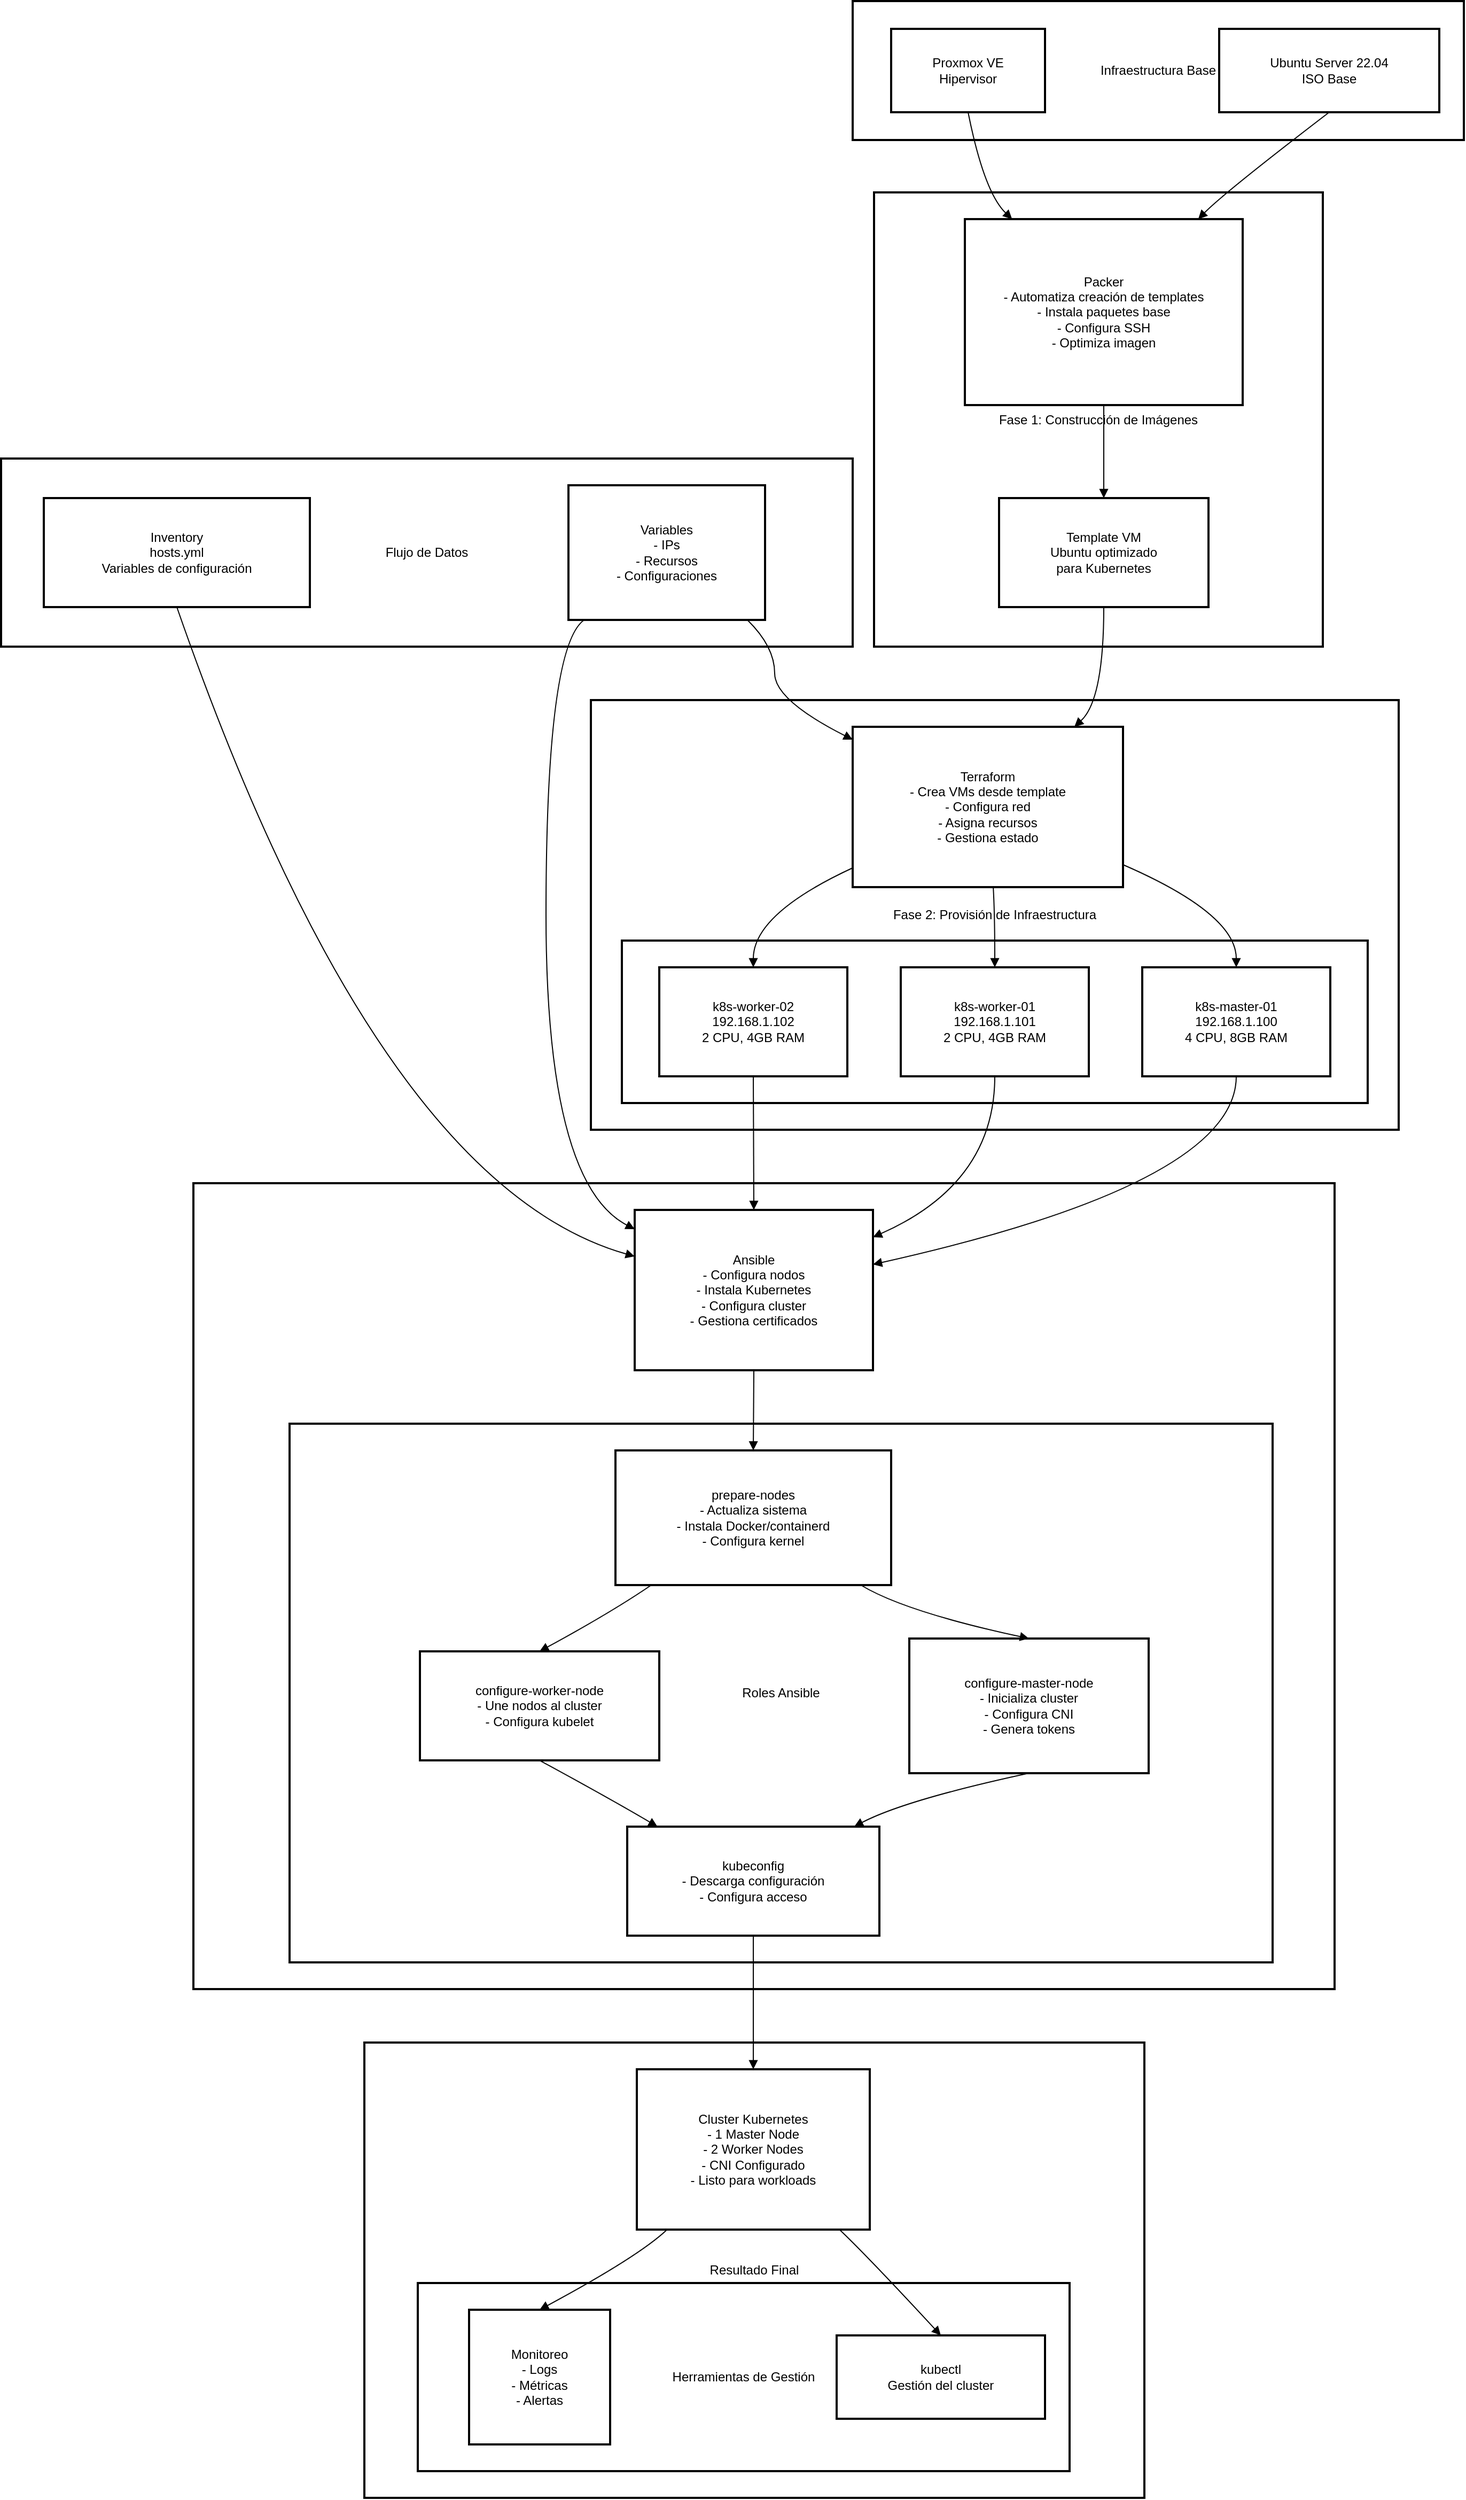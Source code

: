<mxfile pages="3">
    <diagram name="borrador" id="EOep6sYyfRCIiJYLCk0T">
        <mxGraphModel dx="2523" dy="-37" grid="1" gridSize="10" guides="1" tooltips="1" connect="1" arrows="1" fold="1" page="1" pageScale="1" pageWidth="1169" pageHeight="827" math="0" shadow="0">
            <root>
                <mxCell id="0"/>
                <mxCell id="1" parent="0"/>
                <mxCell id="mFb8nnfa_xNnAVvvvzYQ-1" value="Flujo de Datos" style="whiteSpace=wrap;strokeWidth=2;" parent="1" vertex="1">
                    <mxGeometry x="-720" y="1288" width="797" height="176" as="geometry"/>
                </mxCell>
                <mxCell id="mFb8nnfa_xNnAVvvvzYQ-2" value="Resultado Final" style="whiteSpace=wrap;strokeWidth=2;" parent="1" vertex="1">
                    <mxGeometry x="-380" y="2770" width="730" height="426" as="geometry"/>
                </mxCell>
                <mxCell id="mFb8nnfa_xNnAVvvvzYQ-3" value="Herramientas de Gestión" style="whiteSpace=wrap;strokeWidth=2;" parent="1" vertex="1">
                    <mxGeometry x="-330" y="2995" width="610" height="176" as="geometry"/>
                </mxCell>
                <mxCell id="mFb8nnfa_xNnAVvvvzYQ-4" value="Fase 3: Configuración y Despliegue" style="whiteSpace=wrap;strokeWidth=2;" parent="1" vertex="1">
                    <mxGeometry x="-540" y="1966" width="1068" height="754" as="geometry"/>
                </mxCell>
                <mxCell id="mFb8nnfa_xNnAVvvvzYQ-5" value="Roles Ansible" style="whiteSpace=wrap;strokeWidth=2;" parent="1" vertex="1">
                    <mxGeometry x="-450" y="2191" width="920" height="504" as="geometry"/>
                </mxCell>
                <mxCell id="mFb8nnfa_xNnAVvvvzYQ-6" value="Fase 2: Provisión de Infraestructura" style="whiteSpace=wrap;strokeWidth=2;" parent="1" vertex="1">
                    <mxGeometry x="-168" y="1514" width="756" height="402" as="geometry"/>
                </mxCell>
                <mxCell id="mFb8nnfa_xNnAVvvvzYQ-7" value="VMs Creadas" style="whiteSpace=wrap;strokeWidth=2;" parent="1" vertex="1">
                    <mxGeometry x="-139" y="1739" width="698" height="152" as="geometry"/>
                </mxCell>
                <mxCell id="mFb8nnfa_xNnAVvvvzYQ-8" value="Fase 1: Construcción de Imágenes" style="whiteSpace=wrap;strokeWidth=2;" parent="1" vertex="1">
                    <mxGeometry x="97" y="1039" width="420" height="425" as="geometry"/>
                </mxCell>
                <mxCell id="mFb8nnfa_xNnAVvvvzYQ-9" value="Infraestructura Base" style="whiteSpace=wrap;strokeWidth=2;" parent="1" vertex="1">
                    <mxGeometry x="77" y="860" width="572" height="130" as="geometry"/>
                </mxCell>
                <mxCell id="mFb8nnfa_xNnAVvvvzYQ-10" value="Proxmox VE&#xa;Hipervisor" style="whiteSpace=wrap;strokeWidth=2;" parent="1" vertex="1">
                    <mxGeometry x="113" y="886" width="144" height="78" as="geometry"/>
                </mxCell>
                <mxCell id="mFb8nnfa_xNnAVvvvzYQ-11" value="Ubuntu Server 22.04&#xa;ISO Base" style="whiteSpace=wrap;strokeWidth=2;" parent="1" vertex="1">
                    <mxGeometry x="420" y="886" width="206" height="78" as="geometry"/>
                </mxCell>
                <mxCell id="mFb8nnfa_xNnAVvvvzYQ-12" value="Packer&#xa;- Automatiza creación de templates&#xa;- Instala paquetes base&#xa;- Configura SSH&#xa;- Optimiza imagen" style="whiteSpace=wrap;strokeWidth=2;" parent="1" vertex="1">
                    <mxGeometry x="182" y="1064" width="260" height="174" as="geometry"/>
                </mxCell>
                <mxCell id="mFb8nnfa_xNnAVvvvzYQ-13" value="Template VM&#xa;Ubuntu optimizado&#xa;para Kubernetes" style="whiteSpace=wrap;strokeWidth=2;" parent="1" vertex="1">
                    <mxGeometry x="214" y="1325" width="196" height="102" as="geometry"/>
                </mxCell>
                <mxCell id="mFb8nnfa_xNnAVvvvzYQ-14" value="Terraform&#xa;- Crea VMs desde template&#xa;- Configura red&#xa;- Asigna recursos&#xa;- Gestiona estado" style="whiteSpace=wrap;strokeWidth=2;" parent="1" vertex="1">
                    <mxGeometry x="77" y="1539" width="253" height="150" as="geometry"/>
                </mxCell>
                <mxCell id="mFb8nnfa_xNnAVvvvzYQ-15" value="k8s-master-01&#xa;192.168.1.100&#xa;4 CPU, 8GB RAM" style="whiteSpace=wrap;strokeWidth=2;" parent="1" vertex="1">
                    <mxGeometry x="348" y="1764" width="176" height="102" as="geometry"/>
                </mxCell>
                <mxCell id="mFb8nnfa_xNnAVvvvzYQ-16" value="k8s-worker-01&#xa;192.168.1.101&#xa;2 CPU, 4GB RAM" style="whiteSpace=wrap;strokeWidth=2;" parent="1" vertex="1">
                    <mxGeometry x="122" y="1764" width="176" height="102" as="geometry"/>
                </mxCell>
                <mxCell id="mFb8nnfa_xNnAVvvvzYQ-17" value="k8s-worker-02&#xa;192.168.1.102&#xa;2 CPU, 4GB RAM" style="whiteSpace=wrap;strokeWidth=2;" parent="1" vertex="1">
                    <mxGeometry x="-104" y="1764" width="176" height="102" as="geometry"/>
                </mxCell>
                <mxCell id="mFb8nnfa_xNnAVvvvzYQ-18" value="Ansible&#xa;- Configura nodos&#xa;- Instala Kubernetes&#xa;- Configura cluster&#xa;- Gestiona certificados" style="whiteSpace=wrap;strokeWidth=2;" parent="1" vertex="1">
                    <mxGeometry x="-127" y="1991" width="223" height="150" as="geometry"/>
                </mxCell>
                <mxCell id="mFb8nnfa_xNnAVvvvzYQ-19" value="prepare-nodes&#xa;- Actualiza sistema&#xa;- Instala Docker/containerd&#xa;- Configura kernel" style="whiteSpace=wrap;strokeWidth=2;" parent="1" vertex="1">
                    <mxGeometry x="-145" y="2216" width="258" height="126" as="geometry"/>
                </mxCell>
                <mxCell id="mFb8nnfa_xNnAVvvvzYQ-20" value="configure-master-node&#xa;- Inicializa cluster&#xa;- Configura CNI&#xa;- Genera tokens" style="whiteSpace=wrap;strokeWidth=2;" parent="1" vertex="1">
                    <mxGeometry x="130" y="2392" width="224" height="126" as="geometry"/>
                </mxCell>
                <mxCell id="mFb8nnfa_xNnAVvvvzYQ-21" value="configure-worker-node&#xa;- Une nodos al cluster&#xa;- Configura kubelet" style="whiteSpace=wrap;strokeWidth=2;" parent="1" vertex="1">
                    <mxGeometry x="-328" y="2404" width="224" height="102" as="geometry"/>
                </mxCell>
                <mxCell id="mFb8nnfa_xNnAVvvvzYQ-22" value="kubeconfig&#xa;- Descarga configuración&#xa;- Configura acceso" style="whiteSpace=wrap;strokeWidth=2;" parent="1" vertex="1">
                    <mxGeometry x="-134" y="2568" width="236" height="102" as="geometry"/>
                </mxCell>
                <mxCell id="mFb8nnfa_xNnAVvvvzYQ-23" value="Cluster Kubernetes&#xa;- 1 Master Node&#xa;- 2 Worker Nodes&#xa;- CNI Configurado&#xa;- Listo para workloads" style="whiteSpace=wrap;strokeWidth=2;" parent="1" vertex="1">
                    <mxGeometry x="-125" y="2795" width="218" height="150" as="geometry"/>
                </mxCell>
                <mxCell id="mFb8nnfa_xNnAVvvvzYQ-24" value="kubectl&#xa;Gestión del cluster" style="whiteSpace=wrap;strokeWidth=2;" parent="1" vertex="1">
                    <mxGeometry x="62" y="3044" width="195" height="78" as="geometry"/>
                </mxCell>
                <mxCell id="mFb8nnfa_xNnAVvvvzYQ-25" value="Monitoreo&#xa;- Logs&#xa;- Métricas&#xa;- Alertas" style="whiteSpace=wrap;strokeWidth=2;" parent="1" vertex="1">
                    <mxGeometry x="-282" y="3020" width="132" height="126" as="geometry"/>
                </mxCell>
                <mxCell id="mFb8nnfa_xNnAVvvvzYQ-26" value="Inventory&#xa;hosts.yml&#xa;Variables de configuración" style="whiteSpace=wrap;strokeWidth=2;" parent="1" vertex="1">
                    <mxGeometry x="-680" y="1325" width="249" height="102" as="geometry"/>
                </mxCell>
                <mxCell id="mFb8nnfa_xNnAVvvvzYQ-27" value="Variables&#xa;- IPs&#xa;- Recursos&#xa;- Configuraciones" style="whiteSpace=wrap;strokeWidth=2;" parent="1" vertex="1">
                    <mxGeometry x="-189" y="1313" width="184" height="126" as="geometry"/>
                </mxCell>
                <mxCell id="mFb8nnfa_xNnAVvvvzYQ-28" value="" style="curved=1;startArrow=none;endArrow=block;exitX=0.5;exitY=1;entryX=0.84;entryY=0;rounded=0;" parent="1" source="mFb8nnfa_xNnAVvvvzYQ-11" target="mFb8nnfa_xNnAVvvvzYQ-12" edge="1">
                    <mxGeometry relative="1" as="geometry">
                        <Array as="points">
                            <mxPoint x="425" y="1039"/>
                        </Array>
                    </mxGeometry>
                </mxCell>
                <mxCell id="mFb8nnfa_xNnAVvvvzYQ-29" value="" style="curved=1;startArrow=none;endArrow=block;exitX=0.5;exitY=1;entryX=0.17;entryY=0;rounded=0;" parent="1" source="mFb8nnfa_xNnAVvvvzYQ-10" target="mFb8nnfa_xNnAVvvvzYQ-12" edge="1">
                    <mxGeometry relative="1" as="geometry">
                        <Array as="points">
                            <mxPoint x="200" y="1039"/>
                        </Array>
                    </mxGeometry>
                </mxCell>
                <mxCell id="mFb8nnfa_xNnAVvvvzYQ-30" value="" style="curved=1;startArrow=none;endArrow=block;exitX=0.5;exitY=1;entryX=0.5;entryY=0;rounded=0;" parent="1" source="mFb8nnfa_xNnAVvvvzYQ-12" target="mFb8nnfa_xNnAVvvvzYQ-13" edge="1">
                    <mxGeometry relative="1" as="geometry">
                        <Array as="points"/>
                    </mxGeometry>
                </mxCell>
                <mxCell id="mFb8nnfa_xNnAVvvvzYQ-31" value="" style="curved=1;startArrow=none;endArrow=block;exitX=0.5;exitY=1;entryX=0.82;entryY=0;rounded=0;" parent="1" source="mFb8nnfa_xNnAVvvvzYQ-13" target="mFb8nnfa_xNnAVvvvzYQ-14" edge="1">
                    <mxGeometry relative="1" as="geometry">
                        <Array as="points">
                            <mxPoint x="312" y="1514"/>
                        </Array>
                    </mxGeometry>
                </mxCell>
                <mxCell id="mFb8nnfa_xNnAVvvvzYQ-32" value="" style="curved=1;startArrow=none;endArrow=block;exitX=1;exitY=0.86;entryX=0.5;entryY=0;rounded=0;" parent="1" source="mFb8nnfa_xNnAVvvvzYQ-14" target="mFb8nnfa_xNnAVvvvzYQ-15" edge="1">
                    <mxGeometry relative="1" as="geometry">
                        <Array as="points">
                            <mxPoint x="436" y="1714"/>
                        </Array>
                    </mxGeometry>
                </mxCell>
                <mxCell id="mFb8nnfa_xNnAVvvvzYQ-33" value="" style="curved=1;startArrow=none;endArrow=block;exitX=0.52;exitY=1;entryX=0.5;entryY=0;rounded=0;" parent="1" source="mFb8nnfa_xNnAVvvvzYQ-14" target="mFb8nnfa_xNnAVvvvzYQ-16" edge="1">
                    <mxGeometry relative="1" as="geometry">
                        <Array as="points">
                            <mxPoint x="210" y="1714"/>
                        </Array>
                    </mxGeometry>
                </mxCell>
                <mxCell id="mFb8nnfa_xNnAVvvvzYQ-34" value="" style="curved=1;startArrow=none;endArrow=block;exitX=0;exitY=0.88;entryX=0.5;entryY=0;rounded=0;" parent="1" source="mFb8nnfa_xNnAVvvvzYQ-14" target="mFb8nnfa_xNnAVvvvzYQ-17" edge="1">
                    <mxGeometry relative="1" as="geometry">
                        <Array as="points">
                            <mxPoint x="-16" y="1714"/>
                        </Array>
                    </mxGeometry>
                </mxCell>
                <mxCell id="mFb8nnfa_xNnAVvvvzYQ-35" value="" style="curved=1;startArrow=none;endArrow=block;exitX=0.5;exitY=1;entryX=1;entryY=0.34;rounded=0;" parent="1" source="mFb8nnfa_xNnAVvvvzYQ-15" target="mFb8nnfa_xNnAVvvvzYQ-18" edge="1">
                    <mxGeometry relative="1" as="geometry">
                        <Array as="points">
                            <mxPoint x="436" y="1966"/>
                        </Array>
                    </mxGeometry>
                </mxCell>
                <mxCell id="mFb8nnfa_xNnAVvvvzYQ-36" value="" style="curved=1;startArrow=none;endArrow=block;exitX=0.5;exitY=1;entryX=1;entryY=0.17;rounded=0;" parent="1" source="mFb8nnfa_xNnAVvvvzYQ-16" target="mFb8nnfa_xNnAVvvvzYQ-18" edge="1">
                    <mxGeometry relative="1" as="geometry">
                        <Array as="points">
                            <mxPoint x="210" y="1966"/>
                        </Array>
                    </mxGeometry>
                </mxCell>
                <mxCell id="mFb8nnfa_xNnAVvvvzYQ-37" value="" style="curved=1;startArrow=none;endArrow=block;exitX=0.5;exitY=1;entryX=0.5;entryY=0;rounded=0;" parent="1" source="mFb8nnfa_xNnAVvvvzYQ-17" target="mFb8nnfa_xNnAVvvvzYQ-18" edge="1">
                    <mxGeometry relative="1" as="geometry">
                        <Array as="points"/>
                    </mxGeometry>
                </mxCell>
                <mxCell id="mFb8nnfa_xNnAVvvvzYQ-38" value="" style="curved=1;startArrow=none;endArrow=block;exitX=0.5;exitY=1;entryX=0.5;entryY=0;rounded=0;" parent="1" source="mFb8nnfa_xNnAVvvvzYQ-18" target="mFb8nnfa_xNnAVvvvzYQ-19" edge="1">
                    <mxGeometry relative="1" as="geometry">
                        <Array as="points"/>
                    </mxGeometry>
                </mxCell>
                <mxCell id="mFb8nnfa_xNnAVvvvzYQ-39" value="" style="curved=1;startArrow=none;endArrow=block;exitX=0.89;exitY=1;entryX=0.5;entryY=0;rounded=0;" parent="1" source="mFb8nnfa_xNnAVvvvzYQ-19" target="mFb8nnfa_xNnAVvvvzYQ-20" edge="1">
                    <mxGeometry relative="1" as="geometry">
                        <Array as="points">
                            <mxPoint x="126" y="2367"/>
                        </Array>
                    </mxGeometry>
                </mxCell>
                <mxCell id="mFb8nnfa_xNnAVvvvzYQ-40" value="" style="curved=1;startArrow=none;endArrow=block;exitX=0.13;exitY=1;entryX=0.5;entryY=0;rounded=0;" parent="1" source="mFb8nnfa_xNnAVvvvzYQ-19" target="mFb8nnfa_xNnAVvvvzYQ-21" edge="1">
                    <mxGeometry relative="1" as="geometry">
                        <Array as="points">
                            <mxPoint x="-148" y="2367"/>
                        </Array>
                    </mxGeometry>
                </mxCell>
                <mxCell id="mFb8nnfa_xNnAVvvvzYQ-41" value="" style="curved=1;startArrow=none;endArrow=block;exitX=0.5;exitY=1;entryX=0.9;entryY=0;rounded=0;" parent="1" source="mFb8nnfa_xNnAVvvvzYQ-20" target="mFb8nnfa_xNnAVvvvzYQ-22" edge="1">
                    <mxGeometry relative="1" as="geometry">
                        <Array as="points">
                            <mxPoint x="126" y="2543"/>
                        </Array>
                    </mxGeometry>
                </mxCell>
                <mxCell id="mFb8nnfa_xNnAVvvvzYQ-42" value="" style="curved=1;startArrow=none;endArrow=block;exitX=0.5;exitY=1;entryX=0.12;entryY=0;rounded=0;" parent="1" source="mFb8nnfa_xNnAVvvvzYQ-21" target="mFb8nnfa_xNnAVvvvzYQ-22" edge="1">
                    <mxGeometry relative="1" as="geometry">
                        <Array as="points">
                            <mxPoint x="-148" y="2543"/>
                        </Array>
                    </mxGeometry>
                </mxCell>
                <mxCell id="mFb8nnfa_xNnAVvvvzYQ-43" value="" style="curved=1;startArrow=none;endArrow=block;exitX=0.5;exitY=1;entryX=0.5;entryY=0;rounded=0;" parent="1" source="mFb8nnfa_xNnAVvvvzYQ-22" target="mFb8nnfa_xNnAVvvvzYQ-23" edge="1">
                    <mxGeometry relative="1" as="geometry">
                        <Array as="points"/>
                    </mxGeometry>
                </mxCell>
                <mxCell id="mFb8nnfa_xNnAVvvvzYQ-44" value="" style="curved=1;startArrow=none;endArrow=block;exitX=0.87;exitY=1;entryX=0.5;entryY=0;rounded=0;" parent="1" source="mFb8nnfa_xNnAVvvvzYQ-23" target="mFb8nnfa_xNnAVvvvzYQ-24" edge="1">
                    <mxGeometry relative="1" as="geometry">
                        <Array as="points">
                            <mxPoint x="91" y="2970"/>
                        </Array>
                    </mxGeometry>
                </mxCell>
                <mxCell id="mFb8nnfa_xNnAVvvvzYQ-45" value="" style="curved=1;startArrow=none;endArrow=block;exitX=0.13;exitY=1;entryX=0.5;entryY=0;rounded=0;" parent="1" source="mFb8nnfa_xNnAVvvvzYQ-23" target="mFb8nnfa_xNnAVvvvzYQ-25" edge="1">
                    <mxGeometry relative="1" as="geometry">
                        <Array as="points">
                            <mxPoint x="-123" y="2970"/>
                        </Array>
                    </mxGeometry>
                </mxCell>
                <mxCell id="mFb8nnfa_xNnAVvvvzYQ-46" value="" style="curved=1;startArrow=none;endArrow=block;exitX=0.5;exitY=1;entryX=0;entryY=0.29;rounded=0;" parent="1" source="mFb8nnfa_xNnAVvvvzYQ-26" target="mFb8nnfa_xNnAVvvvzYQ-18" edge="1">
                    <mxGeometry relative="1" as="geometry">
                        <Array as="points">
                            <mxPoint x="-368" y="1966"/>
                        </Array>
                    </mxGeometry>
                </mxCell>
                <mxCell id="mFb8nnfa_xNnAVvvvzYQ-47" value="" style="curved=1;startArrow=none;endArrow=block;exitX=0.91;exitY=1;entryX=0;entryY=0.08;rounded=0;" parent="1" source="mFb8nnfa_xNnAVvvvzYQ-27" target="mFb8nnfa_xNnAVvvvzYQ-14" edge="1">
                    <mxGeometry relative="1" as="geometry">
                        <Array as="points">
                            <mxPoint x="4" y="1464"/>
                            <mxPoint x="4" y="1514"/>
                        </Array>
                    </mxGeometry>
                </mxCell>
                <mxCell id="mFb8nnfa_xNnAVvvvzYQ-48" value="" style="curved=1;startArrow=none;endArrow=block;exitX=0.08;exitY=1;entryX=0;entryY=0.12;rounded=0;" parent="1" source="mFb8nnfa_xNnAVvvvzYQ-27" target="mFb8nnfa_xNnAVvvvzYQ-18" edge="1">
                    <mxGeometry relative="1" as="geometry">
                        <Array as="points">
                            <mxPoint x="-210" y="1464"/>
                            <mxPoint x="-210" y="1966"/>
                        </Array>
                    </mxGeometry>
                </mxCell>
            </root>
        </mxGraphModel>
    </diagram>
    <diagram name="setting" id="Yz8i3dcgkulRBuO9kXZp">
        <mxGraphModel dx="1354" dy="-37" grid="1" gridSize="10" guides="1" tooltips="1" connect="1" arrows="1" fold="1" page="1" pageScale="1" pageWidth="1169" pageHeight="827" math="0" shadow="0">
            <root>
                <mxCell id="KGgUv1_NohOVOumpwOi0-0"/>
                <mxCell id="KGgUv1_NohOVOumpwOi0-1" parent="KGgUv1_NohOVOumpwOi0-0"/>
                <mxCell id="KGgUv1_NohOVOumpwOi0-3" value="" style="shape=image;verticalLabelPosition=bottom;labelBackgroundColor=default;verticalAlign=top;aspect=fixed;imageAspect=0;image=https://blog.deimos.fr/images/logo_packer.png;" parent="KGgUv1_NohOVOumpwOi0-1" vertex="1">
                    <mxGeometry x="410" y="1094" width="90" height="90" as="geometry"/>
                </mxCell>
                <mxCell id="KGgUv1_NohOVOumpwOi0-5" value="" style="shape=image;verticalLabelPosition=bottom;labelBackgroundColor=default;verticalAlign=top;aspect=fixed;imageAspect=0;image=https://upload.wikimedia.org/wikipedia/commons/0/05/Ansible_Logo.png;" parent="KGgUv1_NohOVOumpwOi0-1" vertex="1">
                    <mxGeometry x="390" y="1448" width="96" height="96" as="geometry"/>
                </mxCell>
                <mxCell id="wR64QyBuZ7neE_R_Pw1c-14" style="edgeStyle=orthogonalEdgeStyle;rounded=0;orthogonalLoop=1;jettySize=auto;html=1;" parent="KGgUv1_NohOVOumpwOi0-1" source="KGgUv1_NohOVOumpwOi0-6" target="KGgUv1_NohOVOumpwOi0-13" edge="1">
                    <mxGeometry relative="1" as="geometry"/>
                </mxCell>
                <mxCell id="KGgUv1_NohOVOumpwOi0-6" value="&lt;div&gt;Playbook on install kubeadm&lt;/div&gt;&lt;div&gt;Configure the Vm to&amp;nbsp; Run a Kubeadm&lt;/div&gt;" style="text;html=1;align=center;verticalAlign=middle;whiteSpace=wrap;rounded=0;" parent="KGgUv1_NohOVOumpwOi0-1" vertex="1">
                    <mxGeometry x="343.49" y="1394" width="210" height="50" as="geometry"/>
                </mxCell>
                <mxCell id="KGgUv1_NohOVOumpwOi0-7" value="Packer image build to create a VM&lt;div&gt;Based Template&lt;/div&gt;" style="text;html=1;align=center;verticalAlign=middle;whiteSpace=wrap;rounded=0;" parent="KGgUv1_NohOVOumpwOi0-1" vertex="1">
                    <mxGeometry x="352" y="1054" width="210" height="50" as="geometry"/>
                </mxCell>
                <mxCell id="KGgUv1_NohOVOumpwOi0-8" value="&lt;span style=&quot;&quot;&gt;BUILD&lt;/span&gt;" style="text;html=1;align=center;verticalAlign=middle;whiteSpace=wrap;rounded=0;fontColor=default;labelBackgroundColor=default;fontStyle=1" parent="KGgUv1_NohOVOumpwOi0-1" vertex="1">
                    <mxGeometry x="650" y="1044" width="110" height="50" as="geometry"/>
                </mxCell>
                <mxCell id="KGgUv1_NohOVOumpwOi0-9" value="&lt;div&gt;APROVISION&lt;/div&gt;" style="text;html=1;align=center;verticalAlign=middle;whiteSpace=wrap;rounded=0;fontStyle=1" parent="KGgUv1_NohOVOumpwOi0-1" vertex="1">
                    <mxGeometry x="750" y="1180" width="110" height="50" as="geometry"/>
                </mxCell>
                <mxCell id="KGgUv1_NohOVOumpwOi0-10" value="&lt;div&gt;DEPLOY AND ORCHESTRATION&lt;/div&gt;" style="text;html=1;align=center;verticalAlign=middle;whiteSpace=wrap;rounded=0;fontStyle=1" parent="KGgUv1_NohOVOumpwOi0-1" vertex="1">
                    <mxGeometry x="690" y="1380" width="230" height="50" as="geometry"/>
                </mxCell>
                <mxCell id="KGgUv1_NohOVOumpwOi0-12" value="" style="shape=image;verticalLabelPosition=bottom;labelBackgroundColor=default;verticalAlign=top;aspect=fixed;imageAspect=0;image=https://encrypted-tbn0.gstatic.com/images?q=tbn:ANd9GcSU2mMLn8z2B73mboWgAwRt0pbOdXEnOrsofMuOyS8Zy63P-BVnJtIRxygwkPISBrjMKc4&amp;usqp=CAU;" parent="KGgUv1_NohOVOumpwOi0-1" vertex="1">
                    <mxGeometry x="410.49" y="1244.37" width="190" height="95" as="geometry"/>
                </mxCell>
                <mxCell id="KGgUv1_NohOVOumpwOi0-13" value="" style="shape=image;verticalLabelPosition=bottom;labelBackgroundColor=default;verticalAlign=top;aspect=fixed;imageAspect=0;image=https://encrypted-tbn0.gstatic.com/images?q=tbn:ANd9GcS1VcnUUBZUIVuEHWw7J03oJl3_EPoxef9N_A&amp;s;" parent="KGgUv1_NohOVOumpwOi0-1" vertex="1">
                    <mxGeometry x="990" y="1298" width="140.01" height="84.01" as="geometry"/>
                </mxCell>
                <mxCell id="KGgUv1_NohOVOumpwOi0-14" value="" style="shape=image;verticalLabelPosition=bottom;labelBackgroundColor=default;verticalAlign=top;aspect=fixed;imageAspect=0;image=https://kubernetes.io/images/kubeadm-stacked-color.png;" parent="KGgUv1_NohOVOumpwOi0-1" vertex="1">
                    <mxGeometry x="480.0" y="1448" width="43.79" height="50" as="geometry"/>
                </mxCell>
                <mxCell id="KGgUv1_NohOVOumpwOi0-15" value="&lt;span style=&quot;color: rgb(0, 0, 0); font-family: Helvetica; font-size: 17px; font-style: normal; font-variant-ligatures: normal; font-variant-caps: normal; font-weight: 700; letter-spacing: normal; orphans: 2; text-indent: 0px; text-transform: none; widows: 2; word-spacing: 0px; -webkit-text-stroke-width: 0px; white-space: normal; background-color: rgb(251, 251, 251); text-decoration-thickness: initial; text-decoration-style: initial; text-decoration-color: initial; float: none; display: inline !important;&quot;&gt;Setting&amp;nbsp; Up StackOpsys Overview&lt;/span&gt;&lt;div&gt;&lt;span style=&quot;color: rgb(0, 0, 0); font-family: Helvetica; font-size: 17px; font-style: normal; font-variant-ligatures: normal; font-variant-caps: normal; font-weight: 700; letter-spacing: normal; orphans: 2; text-indent: 0px; text-transform: none; widows: 2; word-spacing: 0px; -webkit-text-stroke-width: 0px; white-space: normal; background-color: rgb(251, 251, 251); text-decoration-thickness: initial; text-decoration-style: initial; text-decoration-color: initial; float: none; display: inline !important;&quot;&gt;( Packer + Terraform + Ansible + Proxmox )&lt;/span&gt;&lt;/div&gt;" style="text;whiteSpace=wrap;html=1;align=center;" parent="KGgUv1_NohOVOumpwOi0-1" vertex="1">
                    <mxGeometry x="400.49" y="970" width="430.01" height="60" as="geometry"/>
                </mxCell>
                <mxCell id="KGgUv1_NohOVOumpwOi0-16" value="&lt;span style=&quot;background-color: rgb(255, 255, 255);&quot;&gt;Worker Noder 01&lt;/span&gt;" style="aspect=fixed;sketch=0;html=1;dashed=0;whitespace=wrap;verticalLabelPosition=bottom;verticalAlign=top;fillColor=#2875E2;strokeColor=#ffffff;points=[[0.005,0.63,0],[0.1,0.2,0],[0.9,0.2,0],[0.5,0,0],[0.995,0.63,0],[0.72,0.99,0],[0.5,1,0],[0.28,0.99,0]];shape=mxgraph.kubernetes.icon2;prIcon=node" parent="KGgUv1_NohOVOumpwOi0-1" vertex="1">
                    <mxGeometry x="770" y="1234.37" width="50" height="48" as="geometry"/>
                </mxCell>
                <mxCell id="KGgUv1_NohOVOumpwOi0-17" value="&lt;span style=&quot;background-color: rgb(255, 255, 255);&quot;&gt;Master Noder 01&lt;/span&gt;" style="aspect=fixed;sketch=0;html=1;dashed=0;whitespace=wrap;verticalLabelPosition=bottom;verticalAlign=top;fillColor=#2875E2;strokeColor=#ffffff;points=[[0.005,0.63,0],[0.1,0.2,0],[0.9,0.2,0],[0.5,0,0],[0.995,0.63,0],[0.72,0.99,0],[0.5,1,0],[0.28,0.99,0]];shape=mxgraph.kubernetes.icon2;prIcon=node" parent="KGgUv1_NohOVOumpwOi0-1" vertex="1">
                    <mxGeometry x="670.0" y="1234.37" width="50" height="48" as="geometry"/>
                </mxCell>
                <mxCell id="KGgUv1_NohOVOumpwOi0-18" value="&lt;span style=&quot;background-color: rgb(255, 255, 255);&quot;&gt;Worker Noder 02&lt;/span&gt;" style="aspect=fixed;sketch=0;html=1;dashed=0;whitespace=wrap;verticalLabelPosition=bottom;verticalAlign=top;fillColor=#2875E2;strokeColor=#ffffff;points=[[0.005,0.63,0],[0.1,0.2,0],[0.9,0.2,0],[0.5,0,0],[0.995,0.63,0],[0.72,0.99,0],[0.5,1,0],[0.28,0.99,0]];shape=mxgraph.kubernetes.icon2;prIcon=node" parent="KGgUv1_NohOVOumpwOi0-1" vertex="1">
                    <mxGeometry x="870" y="1234.37" width="50" height="48" as="geometry"/>
                </mxCell>
                <mxCell id="wR64QyBuZ7neE_R_Pw1c-0" style="edgeStyle=orthogonalEdgeStyle;rounded=0;orthogonalLoop=1;jettySize=auto;html=1;" parent="KGgUv1_NohOVOumpwOi0-1" source="KGgUv1_NohOVOumpwOi0-20" target="KGgUv1_NohOVOumpwOi0-13" edge="1">
                    <mxGeometry relative="1" as="geometry">
                        <mxPoint x="1080" y="1110" as="targetPoint"/>
                        <Array as="points">
                            <mxPoint x="210" y="1219"/>
                            <mxPoint x="210" y="1080"/>
                            <mxPoint x="1060" y="1080"/>
                        </Array>
                    </mxGeometry>
                </mxCell>
                <mxCell id="wR64QyBuZ7neE_R_Pw1c-7" style="edgeStyle=orthogonalEdgeStyle;rounded=0;orthogonalLoop=1;jettySize=auto;html=1;" parent="KGgUv1_NohOVOumpwOi0-1" source="KGgUv1_NohOVOumpwOi0-20" target="KGgUv1_NohOVOumpwOi0-27" edge="1">
                    <mxGeometry relative="1" as="geometry"/>
                </mxCell>
                <mxCell id="KGgUv1_NohOVOumpwOi0-20" value="User" style="sketch=0;outlineConnect=0;fontColor=#232F3E;gradientColor=none;fillColor=#232F3D;strokeColor=none;dashed=0;verticalLabelPosition=bottom;verticalAlign=top;align=center;html=1;fontSize=12;fontStyle=0;aspect=fixed;pointerEvents=1;shape=mxgraph.aws4.authenticated_user;" parent="KGgUv1_NohOVOumpwOi0-1" vertex="1">
                    <mxGeometry x="51.27" y="1190" width="58.73" height="58.73" as="geometry"/>
                </mxCell>
                <mxCell id="KGgUv1_NohOVOumpwOi0-21" value="Git repository" style="sketch=0;outlineConnect=0;fontColor=#232F3E;gradientColor=none;fillColor=#232F3D;strokeColor=none;dashed=0;verticalLabelPosition=bottom;verticalAlign=top;align=center;html=1;fontSize=12;fontStyle=0;aspect=fixed;pointerEvents=1;shape=mxgraph.aws4.git_repository;" parent="KGgUv1_NohOVOumpwOi0-1" vertex="1">
                    <mxGeometry x="71.54" y="1285" width="38.46" height="50" as="geometry"/>
                </mxCell>
                <mxCell id="KGgUv1_NohOVOumpwOi0-22" value="1" style="ellipse;whiteSpace=wrap;html=1;aspect=fixed;rotation=0;gradientColor=#223548;strokeColor=none;gradientDirection=east;fillColor=#5b738b;rounded=0;pointerEvents=0;fontFamily=Helvetica;fontSize=16;fontColor=#FFFFFF;spacingTop=4;spacingBottom=4;spacingLeft=4;spacingRight=4;points=[];fontStyle=1" parent="KGgUv1_NohOVOumpwOi0-1" vertex="1">
                    <mxGeometry x="313.49" y="1064" width="30" height="30" as="geometry"/>
                </mxCell>
                <mxCell id="KGgUv1_NohOVOumpwOi0-26" value="Provision an Proxmox VMs" style="text;html=1;align=center;verticalAlign=middle;whiteSpace=wrap;rounded=0;" parent="KGgUv1_NohOVOumpwOi0-1" vertex="1">
                    <mxGeometry x="400.49" y="1194.37" width="210" height="50" as="geometry"/>
                </mxCell>
                <mxCell id="wR64QyBuZ7neE_R_Pw1c-12" style="edgeStyle=orthogonalEdgeStyle;rounded=0;orthogonalLoop=1;jettySize=auto;html=1;" parent="KGgUv1_NohOVOumpwOi0-1" source="KGgUv1_NohOVOumpwOi0-27" target="KGgUv1_NohOVOumpwOi0-26" edge="1">
                    <mxGeometry relative="1" as="geometry"/>
                </mxCell>
                <mxCell id="KGgUv1_NohOVOumpwOi0-27" value="2" style="ellipse;whiteSpace=wrap;html=1;aspect=fixed;rotation=0;gradientColor=#223548;strokeColor=none;gradientDirection=east;fillColor=#5b738b;rounded=0;pointerEvents=0;fontFamily=Helvetica;fontSize=16;fontColor=#FFFFFF;spacingTop=4;spacingBottom=4;spacingLeft=4;spacingRight=4;points=[];fontStyle=1" parent="KGgUv1_NohOVOumpwOi0-1" vertex="1">
                    <mxGeometry x="313.49" y="1204.37" width="30" height="30" as="geometry"/>
                </mxCell>
                <mxCell id="KGgUv1_NohOVOumpwOi0-28" value="3" style="ellipse;whiteSpace=wrap;html=1;aspect=fixed;rotation=0;gradientColor=#223548;strokeColor=none;gradientDirection=east;fillColor=#5b738b;rounded=0;pointerEvents=0;fontFamily=Helvetica;fontSize=16;fontColor=#FFFFFF;spacingTop=4;spacingBottom=4;spacingLeft=4;spacingRight=4;points=[];fontStyle=1" parent="KGgUv1_NohOVOumpwOi0-1" vertex="1">
                    <mxGeometry x="300" y="1400" width="30" height="30" as="geometry"/>
                </mxCell>
                <mxCell id="wR64QyBuZ7neE_R_Pw1c-9" style="edgeStyle=orthogonalEdgeStyle;rounded=0;orthogonalLoop=1;jettySize=auto;html=1;entryX=-0.067;entryY=0.4;entryDx=0;entryDy=0;entryPerimeter=0;" parent="KGgUv1_NohOVOumpwOi0-1" source="KGgUv1_NohOVOumpwOi0-20" target="KGgUv1_NohOVOumpwOi0-28" edge="1">
                    <mxGeometry relative="1" as="geometry">
                        <Array as="points">
                            <mxPoint x="210" y="1219"/>
                            <mxPoint x="210" y="1412"/>
                        </Array>
                    </mxGeometry>
                </mxCell>
                <mxCell id="wR64QyBuZ7neE_R_Pw1c-13" style="edgeStyle=orthogonalEdgeStyle;rounded=0;orthogonalLoop=1;jettySize=auto;html=1;entryX=0.15;entryY=-0.024;entryDx=0;entryDy=0;entryPerimeter=0;" parent="KGgUv1_NohOVOumpwOi0-1" source="KGgUv1_NohOVOumpwOi0-26" target="KGgUv1_NohOVOumpwOi0-13" edge="1">
                    <mxGeometry relative="1" as="geometry"/>
                </mxCell>
                <mxCell id="a7vfFNKGYVH6GDlU-kzT-0" value="" style="dashed=0;outlineConnect=0;html=1;align=center;labelPosition=center;verticalLabelPosition=bottom;verticalAlign=top;shape=mxgraph.webicons.github;gradientColor=#DFDEDE" parent="KGgUv1_NohOVOumpwOi0-1" vertex="1">
                    <mxGeometry x="21.27" y="1330" width="30" height="30" as="geometry"/>
                </mxCell>
            </root>
        </mxGraphModel>
    </diagram>
    <diagram id="k48aeuPPmku61ohR6L0Y" name="Flujo">
        <mxGraphModel dx="1354" dy="790" grid="1" gridSize="10" guides="1" tooltips="1" connect="1" arrows="1" fold="1" page="1" pageScale="1" pageWidth="1169" pageHeight="827" math="0" shadow="0">
            <root>
                <mxCell id="0"/>
                <mxCell id="1" parent="0"/>
                <mxCell id="4lUWC9-7_c1ZhFNrDfhh-1" value="👨‍💻 DevOps Engineer&#xa;Push to Git Repository" style="whiteSpace=wrap;strokeWidth=2;movable=1;resizable=1;rotatable=1;deletable=1;editable=1;locked=0;connectable=1;fillColor=#76608a;strokeColor=#432D57;fontColor=#ffffff;" parent="1" vertex="1">
                    <mxGeometry x="341" y="71" width="219" height="78" as="geometry"/>
                </mxCell>
                <mxCell id="4lUWC9-7_c1ZhFNrDfhh-2" value="🔄 CI/CD Pipeline&#xa;Trigger" style="rhombus;strokeWidth=2;whiteSpace=wrap;movable=1;resizable=1;rotatable=1;deletable=1;editable=1;locked=0;connectable=1;fillColor=#76608a;strokeColor=#432D57;fontColor=#ffffff;" parent="1" vertex="1">
                    <mxGeometry x="347" y="199" width="207" height="207" as="geometry"/>
                </mxCell>
                <mxCell id="4lUWC9-7_c1ZhFNrDfhh-4" value="📦 Packer&#xa;Build VM Template" style="whiteSpace=wrap;strokeWidth=2;movable=1;resizable=1;rotatable=1;deletable=1;editable=1;locked=0;connectable=1;fillColor=#76608a;strokeColor=#432D57;fontColor=#ffffff;" parent="1" vertex="1">
                    <mxGeometry x="359" y="509" width="193" height="78" as="geometry"/>
                </mxCell>
                <mxCell id="4lUWC9-7_c1ZhFNrDfhh-5" value="📋 Proxmox Template&#xa;Ubuntu 22.04 + K8s Ready" style="whiteSpace=wrap;strokeWidth=2;movable=1;resizable=1;rotatable=1;deletable=1;editable=1;locked=0;connectable=1;fillColor=#76608a;strokeColor=#432D57;fontColor=#ffffff;" parent="1" vertex="1">
                    <mxGeometry x="209" y="673" width="246" height="78" as="geometry"/>
                </mxCell>
                <mxCell id="4lUWC9-7_c1ZhFNrDfhh-6" value="🖥️ Proxmox VE&#xa;Hypervisor Platform" style="whiteSpace=wrap;strokeWidth=2;movable=1;resizable=1;rotatable=1;deletable=1;editable=1;locked=0;connectable=1;fillColor=#76608a;strokeColor=#432D57;fontColor=#ffffff;" parent="1" vertex="1">
                    <mxGeometry x="345" y="813" width="203" height="78" as="geometry"/>
                </mxCell>
                <mxCell id="4lUWC9-7_c1ZhFNrDfhh-7" value="🏗️ Terraform&#xa;Plan and Apply Infrastructure" style="whiteSpace=wrap;strokeWidth=2;movable=1;resizable=1;rotatable=1;deletable=1;editable=1;locked=0;connectable=1;fillColor=#76608a;strokeColor=#432D57;fontColor=#ffffff;" parent="1" vertex="1">
                    <mxGeometry x="505" y="661" width="260" height="102" as="geometry"/>
                </mxCell>
                <mxCell id="4lUWC9-7_c1ZhFNrDfhh-8" value="💻 Create VMs&#xa;based upon template" style="whiteSpace=wrap;strokeWidth=2;movable=1;resizable=1;rotatable=1;deletable=1;editable=1;locked=0;connectable=1;fillColor=#76608a;strokeColor=#432D57;fontColor=#ffffff;" parent="1" vertex="1">
                    <mxGeometry x="341" y="941" width="212" height="78" as="geometry"/>
                </mxCell>
                <mxCell id="4lUWC9-7_c1ZhFNrDfhh-9" value="🎯 k8s-master-01&#xa;192.168.1.100&#xa;4 CPU, 8GB RAM" style="whiteSpace=wrap;strokeWidth=2;movable=1;resizable=1;rotatable=1;deletable=1;editable=1;locked=0;connectable=1;fillColor=#76608a;strokeColor=#432D57;fontColor=#ffffff;" parent="1" vertex="1">
                    <mxGeometry x="208" y="1069" width="186" height="102" as="geometry"/>
                </mxCell>
                <mxCell id="4lUWC9-7_c1ZhFNrDfhh-10" value="⚙️ k8s-worker-01&#xa;192.168.1.101&#xa;2 CPU, 4GB RAM" style="whiteSpace=wrap;strokeWidth=2;movable=1;resizable=1;rotatable=1;deletable=1;editable=1;locked=0;connectable=1;fillColor=#76608a;strokeColor=#432D57;fontColor=#ffffff;" parent="1" vertex="1">
                    <mxGeometry x="491" y="1069" width="186" height="102" as="geometry"/>
                </mxCell>
                <mxCell id="4lUWC9-7_c1ZhFNrDfhh-11" value="⚙️ k8s-worker-02&#xa;192.168.1.102&#xa;2 CPU, 4GB RAM" style="whiteSpace=wrap;strokeWidth=2;movable=1;resizable=1;rotatable=1;deletable=1;editable=1;locked=0;connectable=1;fillColor=#76608a;strokeColor=#432D57;fontColor=#ffffff;" parent="1" vertex="1">
                    <mxGeometry x="762" y="1069" width="186" height="102" as="geometry"/>
                </mxCell>
                <mxCell id="4lUWC9-7_c1ZhFNrDfhh-12" value="🔧 Ansible&#xa;Trigger Ansible Playbook" style="whiteSpace=wrap;strokeWidth=2;movable=1;resizable=1;rotatable=1;deletable=1;editable=1;locked=0;connectable=1;fillColor=#76608a;strokeColor=#432D57;fontColor=#ffffff;" parent="1" vertex="1">
                    <mxGeometry x="610" y="813" width="234" height="78" as="geometry"/>
                </mxCell>
                <mxCell id="4lUWC9-7_c1ZhFNrDfhh-13" value="📜 Run Ansible Playbook&#xa;on created VMs" style="whiteSpace=wrap;strokeWidth=2;movable=1;resizable=1;rotatable=1;deletable=1;editable=1;locked=0;connectable=1;fillColor=#76608a;strokeColor=#432D57;fontColor=#ffffff;" parent="1" vertex="1">
                    <mxGeometry x="609" y="941" width="236" height="78" as="geometry"/>
                </mxCell>
                <mxCell id="4lUWC9-7_c1ZhFNrDfhh-14" value="🎛️ Master Node Setup&#xa;- kubeadm init&#xa;- CNI installation&#xa;- Generate join tokens" style="whiteSpace=wrap;strokeWidth=2;movable=1;resizable=1;rotatable=1;deletable=1;editable=1;locked=0;connectable=1;fillColor=#76608a;strokeColor=#432D57;fontColor=#ffffff;" parent="1" vertex="1">
                    <mxGeometry x="190" y="1221" width="222" height="126" as="geometry"/>
                </mxCell>
                <mxCell id="4lUWC9-7_c1ZhFNrDfhh-15" value="⚡ Worker Node Setup&#xa;- kubeadm join&#xa;- Configure kubelet" style="whiteSpace=wrap;strokeWidth=2;movable=1;resizable=1;rotatable=1;deletable=1;editable=1;locked=0;connectable=1;fillColor=#76608a;strokeColor=#432D57;fontColor=#ffffff;" parent="1" vertex="1">
                    <mxGeometry x="626" y="1233" width="222" height="102" as="geometry"/>
                </mxCell>
                <mxCell id="4lUWC9-7_c1ZhFNrDfhh-16" value="☸️ Kubernetes Cluster&#xa;Ready for Workloads" style="whiteSpace=wrap;strokeWidth=2;movable=1;resizable=1;rotatable=1;deletable=1;editable=1;locked=0;connectable=1;fillColor=#76608a;strokeColor=#432D57;fontColor=#ffffff;" parent="1" vertex="1">
                    <mxGeometry x="455" y="1397" width="221" height="78" as="geometry"/>
                </mxCell>
                <mxCell id="4lUWC9-7_c1ZhFNrDfhh-17" value="🎮 kubectl&#xa;Cluster Management" style="whiteSpace=wrap;strokeWidth=2;movable=1;resizable=1;rotatable=1;deletable=1;editable=1;locked=0;connectable=1;fillColor=#76608a;strokeColor=#432D57;fontColor=#ffffff;" parent="1" vertex="1">
                    <mxGeometry x="333" y="1537" width="206" height="78" as="geometry"/>
                </mxCell>
                <mxCell id="4lUWC9-7_c1ZhFNrDfhh-18" value="📊 Monitoring &amp;amp; Logs&#xa;- Cluster Health&#xa;- Resource Usage" style="whiteSpace=wrap;strokeWidth=2;movable=1;resizable=1;rotatable=1;deletable=1;editable=1;locked=0;connectable=1;fillColor=#76608a;strokeColor=#432D57;fontColor=#ffffff;" parent="1" vertex="1">
                    <mxGeometry x="589" y="1525" width="213" height="102" as="geometry"/>
                </mxCell>
                <mxCell id="4lUWC9-7_c1ZhFNrDfhh-19" value="📝 Configuration Files&#xa;- terraform.tfvars&#xa;- inventory/hosts.yml&#xa;- group_vars/" style="whiteSpace=wrap;strokeWidth=2;movable=1;resizable=1;rotatable=1;deletable=1;editable=1;locked=0;connectable=1;fillColor=#76608a;strokeColor=#432D57;fontColor=#ffffff;" parent="1" vertex="1">
                    <mxGeometry x="680" y="485" width="220" height="126" as="geometry"/>
                </mxCell>
                <mxCell id="4lUWC9-7_c1ZhFNrDfhh-20" value="" style="curved=1;startArrow=none;endArrow=block;rounded=0;movable=1;resizable=1;rotatable=1;deletable=1;editable=1;locked=0;connectable=1;fillColor=#76608a;strokeColor=#432D57;" parent="1" source="4lUWC9-7_c1ZhFNrDfhh-1" target="4lUWC9-7_c1ZhFNrDfhh-2" edge="1">
                    <mxGeometry relative="1" as="geometry"/>
                </mxCell>
                <mxCell id="4lUWC9-7_c1ZhFNrDfhh-22" value="" style="curved=1;startArrow=none;endArrow=block;rounded=0;entryDx=0;entryDy=0;movable=1;resizable=1;rotatable=1;deletable=1;editable=1;locked=0;connectable=1;fillColor=#76608a;strokeColor=#432D57;" parent="1" source="4lUWC9-7_c1ZhFNrDfhh-2" target="4lUWC9-7_c1ZhFNrDfhh-4" edge="1">
                    <mxGeometry relative="1" as="geometry">
                        <mxPoint x="364.5" y="357" as="targetPoint"/>
                    </mxGeometry>
                </mxCell>
                <mxCell id="4lUWC9-7_c1ZhFNrDfhh-23" value="" style="curved=1;startArrow=none;endArrow=block;rounded=0;movable=1;resizable=1;rotatable=1;deletable=1;editable=1;locked=0;connectable=1;fillColor=#76608a;strokeColor=#432D57;" parent="1" source="4lUWC9-7_c1ZhFNrDfhh-2" target="4lUWC9-7_c1ZhFNrDfhh-4" edge="1">
                    <mxGeometry relative="1" as="geometry"/>
                </mxCell>
                <mxCell id="4lUWC9-7_c1ZhFNrDfhh-24" value="" style="curved=1;startArrow=none;endArrow=block;rounded=0;movable=1;resizable=1;rotatable=1;deletable=1;editable=1;locked=0;connectable=1;fillColor=#76608a;strokeColor=#432D57;" parent="1" source="4lUWC9-7_c1ZhFNrDfhh-4" target="4lUWC9-7_c1ZhFNrDfhh-5" edge="1">
                    <mxGeometry relative="1" as="geometry"/>
                </mxCell>
                <mxCell id="4lUWC9-7_c1ZhFNrDfhh-25" value="" style="curved=1;startArrow=none;endArrow=block;rounded=0;movable=1;resizable=1;rotatable=1;deletable=1;editable=1;locked=0;connectable=1;fillColor=#76608a;strokeColor=#432D57;" parent="1" source="4lUWC9-7_c1ZhFNrDfhh-5" target="4lUWC9-7_c1ZhFNrDfhh-6" edge="1">
                    <mxGeometry relative="1" as="geometry"/>
                </mxCell>
                <mxCell id="4lUWC9-7_c1ZhFNrDfhh-26" value="" style="curved=1;startArrow=none;endArrow=block;rounded=0;movable=1;resizable=1;rotatable=1;deletable=1;editable=1;locked=0;connectable=1;fillColor=#76608a;strokeColor=#432D57;" parent="1" source="4lUWC9-7_c1ZhFNrDfhh-4" target="4lUWC9-7_c1ZhFNrDfhh-7" edge="1">
                    <mxGeometry relative="1" as="geometry"/>
                </mxCell>
                <mxCell id="4lUWC9-7_c1ZhFNrDfhh-27" value="" style="curved=1;startArrow=none;endArrow=block;rounded=0;movable=1;resizable=1;rotatable=1;deletable=1;editable=1;locked=0;connectable=1;fillColor=#76608a;strokeColor=#432D57;" parent="1" source="4lUWC9-7_c1ZhFNrDfhh-7" target="4lUWC9-7_c1ZhFNrDfhh-6" edge="1">
                    <mxGeometry relative="1" as="geometry"/>
                </mxCell>
                <mxCell id="4lUWC9-7_c1ZhFNrDfhh-28" value="" style="curved=1;startArrow=none;endArrow=block;rounded=0;movable=1;resizable=1;rotatable=1;deletable=1;editable=1;locked=0;connectable=1;fillColor=#76608a;strokeColor=#432D57;" parent="1" source="4lUWC9-7_c1ZhFNrDfhh-6" target="4lUWC9-7_c1ZhFNrDfhh-8" edge="1">
                    <mxGeometry relative="1" as="geometry"/>
                </mxCell>
                <mxCell id="4lUWC9-7_c1ZhFNrDfhh-29" value="" style="curved=1;startArrow=none;endArrow=block;rounded=0;movable=1;resizable=1;rotatable=1;deletable=1;editable=1;locked=0;connectable=1;fillColor=#76608a;strokeColor=#432D57;" parent="1" source="4lUWC9-7_c1ZhFNrDfhh-8" target="4lUWC9-7_c1ZhFNrDfhh-9" edge="1">
                    <mxGeometry relative="1" as="geometry"/>
                </mxCell>
                <mxCell id="4lUWC9-7_c1ZhFNrDfhh-30" value="" style="curved=1;startArrow=none;endArrow=block;rounded=0;movable=1;resizable=1;rotatable=1;deletable=1;editable=1;locked=0;connectable=1;fillColor=#76608a;strokeColor=#432D57;" parent="1" source="4lUWC9-7_c1ZhFNrDfhh-8" target="4lUWC9-7_c1ZhFNrDfhh-10" edge="1">
                    <mxGeometry relative="1" as="geometry"/>
                </mxCell>
                <mxCell id="4lUWC9-7_c1ZhFNrDfhh-31" value="" style="curved=1;startArrow=none;endArrow=block;rounded=0;movable=1;resizable=1;rotatable=1;deletable=1;editable=1;locked=0;connectable=1;fillColor=#76608a;strokeColor=#432D57;" parent="1" source="4lUWC9-7_c1ZhFNrDfhh-8" target="4lUWC9-7_c1ZhFNrDfhh-11" edge="1">
                    <mxGeometry relative="1" as="geometry"/>
                </mxCell>
                <mxCell id="4lUWC9-7_c1ZhFNrDfhh-32" value="" style="curved=1;startArrow=none;endArrow=block;rounded=0;movable=1;resizable=1;rotatable=1;deletable=1;editable=1;locked=0;connectable=1;fillColor=#76608a;strokeColor=#432D57;" parent="1" source="4lUWC9-7_c1ZhFNrDfhh-7" target="4lUWC9-7_c1ZhFNrDfhh-12" edge="1">
                    <mxGeometry relative="1" as="geometry"/>
                </mxCell>
                <mxCell id="4lUWC9-7_c1ZhFNrDfhh-33" value="" style="curved=1;startArrow=none;endArrow=block;rounded=0;movable=1;resizable=1;rotatable=1;deletable=1;editable=1;locked=0;connectable=1;fillColor=#76608a;strokeColor=#432D57;" parent="1" source="4lUWC9-7_c1ZhFNrDfhh-12" target="4lUWC9-7_c1ZhFNrDfhh-13" edge="1">
                    <mxGeometry relative="1" as="geometry"/>
                </mxCell>
                <mxCell id="4lUWC9-7_c1ZhFNrDfhh-34" value="" style="curved=1;startArrow=none;endArrow=block;rounded=0;movable=1;resizable=1;rotatable=1;deletable=1;editable=1;locked=0;connectable=1;fillColor=#76608a;strokeColor=#432D57;" parent="1" source="4lUWC9-7_c1ZhFNrDfhh-13" target="4lUWC9-7_c1ZhFNrDfhh-9" edge="1">
                    <mxGeometry relative="1" as="geometry"/>
                </mxCell>
                <mxCell id="4lUWC9-7_c1ZhFNrDfhh-35" value="" style="curved=1;startArrow=none;endArrow=block;rounded=0;movable=1;resizable=1;rotatable=1;deletable=1;editable=1;locked=0;connectable=1;fillColor=#76608a;strokeColor=#432D57;" parent="1" source="4lUWC9-7_c1ZhFNrDfhh-13" target="4lUWC9-7_c1ZhFNrDfhh-10" edge="1">
                    <mxGeometry relative="1" as="geometry"/>
                </mxCell>
                <mxCell id="4lUWC9-7_c1ZhFNrDfhh-36" value="" style="curved=1;startArrow=none;endArrow=block;rounded=0;movable=1;resizable=1;rotatable=1;deletable=1;editable=1;locked=0;connectable=1;fillColor=#76608a;strokeColor=#432D57;" parent="1" source="4lUWC9-7_c1ZhFNrDfhh-13" target="4lUWC9-7_c1ZhFNrDfhh-11" edge="1">
                    <mxGeometry relative="1" as="geometry"/>
                </mxCell>
                <mxCell id="4lUWC9-7_c1ZhFNrDfhh-37" value="" style="curved=1;startArrow=none;endArrow=block;rounded=0;movable=1;resizable=1;rotatable=1;deletable=1;editable=1;locked=0;connectable=1;fillColor=#76608a;strokeColor=#432D57;" parent="1" source="4lUWC9-7_c1ZhFNrDfhh-9" target="4lUWC9-7_c1ZhFNrDfhh-14" edge="1">
                    <mxGeometry relative="1" as="geometry"/>
                </mxCell>
                <mxCell id="4lUWC9-7_c1ZhFNrDfhh-38" value="" style="curved=1;startArrow=none;endArrow=block;rounded=0;movable=1;resizable=1;rotatable=1;deletable=1;editable=1;locked=0;connectable=1;fillColor=#76608a;strokeColor=#432D57;" parent="1" source="4lUWC9-7_c1ZhFNrDfhh-10" target="4lUWC9-7_c1ZhFNrDfhh-15" edge="1">
                    <mxGeometry relative="1" as="geometry"/>
                </mxCell>
                <mxCell id="4lUWC9-7_c1ZhFNrDfhh-39" value="" style="curved=1;startArrow=none;endArrow=block;rounded=0;movable=1;resizable=1;rotatable=1;deletable=1;editable=1;locked=0;connectable=1;fillColor=#76608a;strokeColor=#432D57;" parent="1" source="4lUWC9-7_c1ZhFNrDfhh-11" target="4lUWC9-7_c1ZhFNrDfhh-15" edge="1">
                    <mxGeometry relative="1" as="geometry"/>
                </mxCell>
                <mxCell id="4lUWC9-7_c1ZhFNrDfhh-40" value="" style="curved=1;startArrow=none;endArrow=block;rounded=0;movable=1;resizable=1;rotatable=1;deletable=1;editable=1;locked=0;connectable=1;fillColor=#76608a;strokeColor=#432D57;" parent="1" source="4lUWC9-7_c1ZhFNrDfhh-14" target="4lUWC9-7_c1ZhFNrDfhh-16" edge="1">
                    <mxGeometry relative="1" as="geometry"/>
                </mxCell>
                <mxCell id="4lUWC9-7_c1ZhFNrDfhh-41" value="" style="curved=1;startArrow=none;endArrow=block;rounded=0;movable=1;resizable=1;rotatable=1;deletable=1;editable=1;locked=0;connectable=1;fillColor=#76608a;strokeColor=#432D57;" parent="1" source="4lUWC9-7_c1ZhFNrDfhh-15" target="4lUWC9-7_c1ZhFNrDfhh-16" edge="1">
                    <mxGeometry relative="1" as="geometry"/>
                </mxCell>
                <mxCell id="4lUWC9-7_c1ZhFNrDfhh-42" value="" style="curved=1;startArrow=none;endArrow=block;rounded=0;movable=1;resizable=1;rotatable=1;deletable=1;editable=1;locked=0;connectable=1;fillColor=#76608a;strokeColor=#432D57;" parent="1" source="4lUWC9-7_c1ZhFNrDfhh-16" target="4lUWC9-7_c1ZhFNrDfhh-17" edge="1">
                    <mxGeometry relative="1" as="geometry"/>
                </mxCell>
                <mxCell id="4lUWC9-7_c1ZhFNrDfhh-43" value="" style="curved=1;startArrow=none;endArrow=block;rounded=0;movable=1;resizable=1;rotatable=1;deletable=1;editable=1;locked=0;connectable=1;fillColor=#76608a;strokeColor=#432D57;" parent="1" source="4lUWC9-7_c1ZhFNrDfhh-16" target="4lUWC9-7_c1ZhFNrDfhh-18" edge="1">
                    <mxGeometry relative="1" as="geometry"/>
                </mxCell>
                <mxCell id="4lUWC9-7_c1ZhFNrDfhh-44" value="" style="curved=1;startArrow=none;endArrow=block;rounded=0;movable=1;resizable=1;rotatable=1;deletable=1;editable=1;locked=0;connectable=1;fillColor=#76608a;strokeColor=#432D57;" parent="1" source="4lUWC9-7_c1ZhFNrDfhh-19" target="4lUWC9-7_c1ZhFNrDfhh-7" edge="1">
                    <mxGeometry relative="1" as="geometry"/>
                </mxCell>
                <mxCell id="4lUWC9-7_c1ZhFNrDfhh-45" value="" style="curved=1;startArrow=none;endArrow=block;rounded=0;movable=1;resizable=1;rotatable=1;deletable=1;editable=1;locked=0;connectable=1;fillColor=#76608a;strokeColor=#432D57;" parent="1" source="4lUWC9-7_c1ZhFNrDfhh-19" target="4lUWC9-7_c1ZhFNrDfhh-12" edge="1">
                    <mxGeometry relative="1" as="geometry"/>
                </mxCell>
                <mxCell id="4lUWC9-7_c1ZhFNrDfhh-46" value="Flujo de Trabajo Detallado" style="text;whiteSpace=wrap;movable=1;resizable=1;rotatable=1;deletable=1;editable=1;locked=0;connectable=1;fontSize=21;fontStyle=5;align=center;" parent="1" vertex="1">
                    <mxGeometry x="770" y="71" width="322" height="51" as="geometry"/>
                </mxCell>
                <mxCell id="p4uBMYeVGtdcFmKQehpr-2" value="Nota: Aun no esta implementado pero se realizaría mediante un pipeline" style="text;html=1;align=center;verticalAlign=middle;whiteSpace=wrap;rounded=0;" parent="1" vertex="1">
                    <mxGeometry x="688" y="260" width="160" height="50" as="geometry"/>
                </mxCell>
                <mxCell id="p4uBMYeVGtdcFmKQehpr-3" style="edgeStyle=orthogonalEdgeStyle;rounded=0;orthogonalLoop=1;jettySize=auto;html=1;entryX=0.919;entryY=0.422;entryDx=0;entryDy=0;entryPerimeter=0;" parent="1" source="p4uBMYeVGtdcFmKQehpr-2" target="4lUWC9-7_c1ZhFNrDfhh-2" edge="1">
                    <mxGeometry relative="1" as="geometry"/>
                </mxCell>
            </root>
        </mxGraphModel>
    </diagram>
</mxfile>